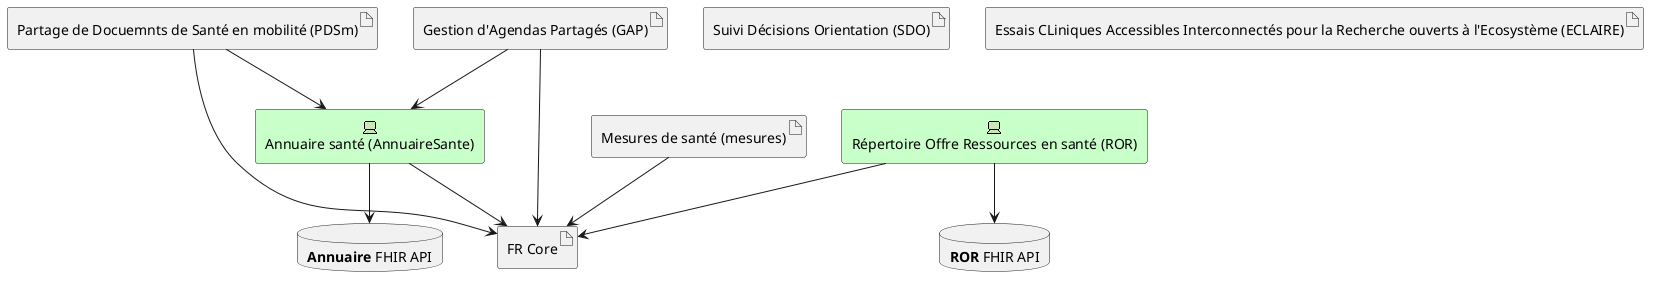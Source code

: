 @startuml


database APIFHIRAnnuaire [
<b>Annuaire</b> FHIR API
]

database APIFHIRROR [
<b>ROR</b> FHIR API
]



artifact "FR Core" as frcore
url of frcore is  [[https://hl7.fr/ig/fhir/core]]

archimate #Technology "Annuaire santé (AnnuaireSante)" as annuaire <<technology-device>>
url of annuaire is  [[https://interop.esante.gouv.fr/ig/fhir/annuaire]]

annuaire --> frcore 
annuaire --> APIFHIRAnnuaire 

artifact "Partage de Docuemnts de Santé en mobilité (PDSm)" as pdsm
url of pdsm is  [[https://interop.esante.gouv.fr/ig/fhir/pdsm]]

pdsm --> frcore 
pdsm --> annuaire


artifact "Mesures de santé (mesures)" as mesures
url of mesures is  [[https://interop.esante.gouv.fr/ig/fhir/mesures]]

mesures --> frcore 


artifact "Suivi Décisions Orientation (SDO)" as sdo
url of sdo is  [[https://interop.esante.gouv.fr/ig/fhir/sdo]]


artifact "Gestion d'Agendas Partagés (GAP)" as gap
url of gap is  [[https://interop.esante.gouv.fr/ig/fhir/gap]]

gap --> frcore 
gap --> annuaire


' artifact "Cercle De Soins (CDS)" as cds
' url of frcore is  [[https://interop.esante.gouv.fr/ig/fhir/cds]]

' artifact "Cahier De Liaison (CDL)" as cdl
' url of frcore is  [[https://interop.esante.gouv.fr/ig/fhir/cdl]]



archimate #Technology "Répertoire Offre Ressources en santé (ROR)" as ror <<technology-device>>
url of ror is  [[https://interop.esante.gouv.fr/ig/fhir/ror]]


ror --> frcore 
ror --> APIFHIRROR

artifact "Essais CLiniques Accessibles Interconnectés pour la Recherche ouverts à l'Ecosystème (ECLAIRE)" as eclaire 
url of eclaire is  [[https://interop.esante.gouv.fr/ig/fhir/eclaire]]


@enduml